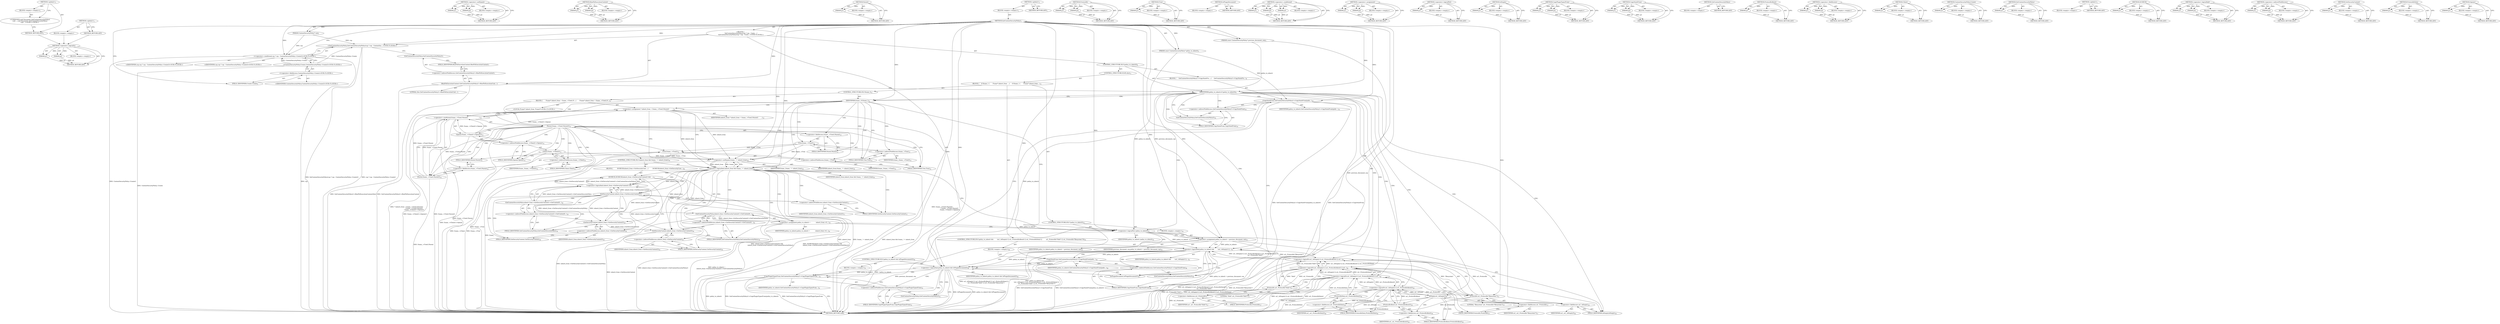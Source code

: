 digraph "&lt;global&gt;" {
vulnerable_250 [label=<(METHOD,&lt;operator&gt;.logicalOr)>];
vulnerable_251 [label=<(PARAM,p1)>];
vulnerable_252 [label=<(PARAM,p2)>];
vulnerable_253 [label=<(BLOCK,&lt;empty&gt;,&lt;empty&gt;)>];
vulnerable_254 [label=<(METHOD_RETURN,ANY)>];
vulnerable_233 [label=<(METHOD,&lt;operator&gt;.notEquals)>];
vulnerable_234 [label=<(PARAM,p1)>];
vulnerable_235 [label=<(PARAM,p2)>];
vulnerable_236 [label=<(BLOCK,&lt;empty&gt;,&lt;empty&gt;)>];
vulnerable_237 [label=<(METHOD_RETURN,ANY)>];
vulnerable_189 [label=<(METHOD,BindToExecutionContext)>];
vulnerable_190 [label=<(PARAM,p1)>];
vulnerable_191 [label=<(PARAM,p2)>];
vulnerable_192 [label=<(BLOCK,&lt;empty&gt;,&lt;empty&gt;)>];
vulnerable_193 [label=<(METHOD_RETURN,ANY)>];
vulnerable_212 [label=<(METHOD,Parent)>];
vulnerable_213 [label=<(PARAM,p1)>];
vulnerable_214 [label=<(BLOCK,&lt;empty&gt;,&lt;empty&gt;)>];
vulnerable_215 [label=<(METHOD_RETURN,ANY)>];
vulnerable_6 [label=<(METHOD,&lt;global&gt;)<SUB>1</SUB>>];
vulnerable_7 [label=<(BLOCK,&lt;empty&gt;,&lt;empty&gt;)<SUB>1</SUB>>];
vulnerable_8 [label=<(METHOD,InitContentSecurityPolicy)<SUB>1</SUB>>];
vulnerable_9 [label=<(PARAM,ContentSecurityPolicy* csp)<SUB>2</SUB>>];
vulnerable_10 [label=<(PARAM,const ContentSecurityPolicy* policy_to_inherit)<SUB>3</SUB>>];
vulnerable_11 [label=<(PARAM,const ContentSecurityPolicy* previous_document_csp)<SUB>4</SUB>>];
vulnerable_12 [label="<(BLOCK,{
   SetContentSecurityPolicy(csp ? csp : Conte...,{
   SetContentSecurityPolicy(csp ? csp : Conte...)<SUB>4</SUB>>"];
vulnerable_13 [label="<(SetContentSecurityPolicy,SetContentSecurityPolicy(csp ? csp : ContentSec...)<SUB>5</SUB>>"];
vulnerable_14 [label="<(&lt;operator&gt;.conditional,csp ? csp : ContentSecurityPolicy::Create())<SUB>5</SUB>>"];
vulnerable_15 [label="<(IDENTIFIER,csp,csp ? csp : ContentSecurityPolicy::Create())<SUB>5</SUB>>"];
vulnerable_16 [label="<(IDENTIFIER,csp,csp ? csp : ContentSecurityPolicy::Create())<SUB>5</SUB>>"];
vulnerable_17 [label="<(ContentSecurityPolicy.Create,ContentSecurityPolicy::Create())<SUB>5</SUB>>"];
vulnerable_18 [label="<(&lt;operator&gt;.fieldAccess,ContentSecurityPolicy::Create)<SUB>5</SUB>>"];
vulnerable_19 [label="<(IDENTIFIER,ContentSecurityPolicy,ContentSecurityPolicy::Create())<SUB>5</SUB>>"];
vulnerable_20 [label=<(FIELD_IDENTIFIER,Create,Create)<SUB>5</SUB>>];
vulnerable_21 [label=<(BindToExecutionContext,GetContentSecurityPolicy()-&gt;BindToExecutionCont...)<SUB>7</SUB>>];
vulnerable_22 [label=<(&lt;operator&gt;.indirectFieldAccess,GetContentSecurityPolicy()-&gt;BindToExecutionContext)<SUB>7</SUB>>];
vulnerable_23 [label=<(GetContentSecurityPolicy,GetContentSecurityPolicy())<SUB>7</SUB>>];
vulnerable_24 [label=<(FIELD_IDENTIFIER,BindToExecutionContext,BindToExecutionContext)<SUB>7</SUB>>];
vulnerable_25 [label=<(LITERAL,this,GetContentSecurityPolicy()-&gt;BindToExecutionCont...)<SUB>7</SUB>>];
vulnerable_26 [label=<(CONTROL_STRUCTURE,IF,if (policy_to_inherit))<SUB>9</SUB>>];
vulnerable_27 [label=<(IDENTIFIER,policy_to_inherit,if (policy_to_inherit))<SUB>9</SUB>>];
vulnerable_28 [label=<(BLOCK,{
     GetContentSecurityPolicy()-&gt;CopyStateFro...,{
     GetContentSecurityPolicy()-&gt;CopyStateFro...)<SUB>9</SUB>>];
vulnerable_29 [label=<(CopyStateFrom,GetContentSecurityPolicy()-&gt;CopyStateFrom(polic...)<SUB>10</SUB>>];
vulnerable_30 [label=<(&lt;operator&gt;.indirectFieldAccess,GetContentSecurityPolicy()-&gt;CopyStateFrom)<SUB>10</SUB>>];
vulnerable_31 [label=<(GetContentSecurityPolicy,GetContentSecurityPolicy())<SUB>10</SUB>>];
vulnerable_32 [label=<(FIELD_IDENTIFIER,CopyStateFrom,CopyStateFrom)<SUB>10</SUB>>];
vulnerable_33 [label=<(IDENTIFIER,policy_to_inherit,GetContentSecurityPolicy()-&gt;CopyStateFrom(polic...)<SUB>10</SUB>>];
vulnerable_34 [label=<(CONTROL_STRUCTURE,ELSE,else)<SUB>11</SUB>>];
vulnerable_35 [label=<(BLOCK,{
    if (frame_) {
       Frame* inherit_from ...,{
    if (frame_) {
       Frame* inherit_from ...)<SUB>11</SUB>>];
vulnerable_36 [label=<(CONTROL_STRUCTURE,IF,if (frame_))<SUB>12</SUB>>];
vulnerable_37 [label=<(IDENTIFIER,frame_,if (frame_))<SUB>12</SUB>>];
vulnerable_38 [label=<(BLOCK,{
       Frame* inherit_from = frame_-&gt;Tree().P...,{
       Frame* inherit_from = frame_-&gt;Tree().P...)<SUB>12</SUB>>];
vulnerable_39 [label="<(LOCAL,Frame* inherit_from: Frame*)<SUB>13</SUB>>"];
vulnerable_40 [label=<(&lt;operator&gt;.assignment,* inherit_from = frame_-&gt;Tree().Parent()
      ...)<SUB>13</SUB>>];
vulnerable_41 [label=<(IDENTIFIER,inherit_from,* inherit_from = frame_-&gt;Tree().Parent()
      ...)<SUB>13</SUB>>];
vulnerable_42 [label=<(&lt;operator&gt;.conditional,frame_-&gt;Tree().Parent()
                       ...)<SUB>13</SUB>>];
vulnerable_43 [label=<(Parent,frame_-&gt;Tree().Parent())<SUB>13</SUB>>];
vulnerable_44 [label=<(&lt;operator&gt;.fieldAccess,frame_-&gt;Tree().Parent)<SUB>13</SUB>>];
vulnerable_45 [label=<(Tree,frame_-&gt;Tree())<SUB>13</SUB>>];
vulnerable_46 [label=<(&lt;operator&gt;.indirectFieldAccess,frame_-&gt;Tree)<SUB>13</SUB>>];
vulnerable_47 [label=<(IDENTIFIER,frame_,frame_-&gt;Tree())<SUB>13</SUB>>];
vulnerable_48 [label=<(FIELD_IDENTIFIER,Tree,Tree)<SUB>13</SUB>>];
vulnerable_49 [label=<(FIELD_IDENTIFIER,Parent,Parent)<SUB>13</SUB>>];
vulnerable_50 [label=<(Parent,frame_-&gt;Tree().Parent())<SUB>14</SUB>>];
vulnerable_51 [label=<(&lt;operator&gt;.fieldAccess,frame_-&gt;Tree().Parent)<SUB>14</SUB>>];
vulnerable_52 [label=<(Tree,frame_-&gt;Tree())<SUB>14</SUB>>];
vulnerable_53 [label=<(&lt;operator&gt;.indirectFieldAccess,frame_-&gt;Tree)<SUB>14</SUB>>];
vulnerable_54 [label=<(IDENTIFIER,frame_,frame_-&gt;Tree())<SUB>14</SUB>>];
vulnerable_55 [label=<(FIELD_IDENTIFIER,Tree,Tree)<SUB>14</SUB>>];
vulnerable_56 [label=<(FIELD_IDENTIFIER,Parent,Parent)<SUB>14</SUB>>];
vulnerable_57 [label=<(Opener,frame_-&gt;Client()-&gt;Opener())<SUB>15</SUB>>];
vulnerable_58 [label=<(&lt;operator&gt;.indirectFieldAccess,frame_-&gt;Client()-&gt;Opener)<SUB>15</SUB>>];
vulnerable_59 [label=<(Client,frame_-&gt;Client())<SUB>15</SUB>>];
vulnerable_60 [label=<(&lt;operator&gt;.indirectFieldAccess,frame_-&gt;Client)<SUB>15</SUB>>];
vulnerable_61 [label=<(IDENTIFIER,frame_,frame_-&gt;Client())<SUB>15</SUB>>];
vulnerable_62 [label=<(FIELD_IDENTIFIER,Client,Client)<SUB>15</SUB>>];
vulnerable_63 [label=<(FIELD_IDENTIFIER,Opener,Opener)<SUB>15</SUB>>];
vulnerable_64 [label=<(CONTROL_STRUCTURE,IF,if (inherit_from &amp;&amp; frame_ != inherit_from))<SUB>16</SUB>>];
vulnerable_65 [label=<(&lt;operator&gt;.logicalAnd,inherit_from &amp;&amp; frame_ != inherit_from)<SUB>16</SUB>>];
vulnerable_66 [label=<(IDENTIFIER,inherit_from,inherit_from &amp;&amp; frame_ != inherit_from)<SUB>16</SUB>>];
vulnerable_67 [label=<(&lt;operator&gt;.notEquals,frame_ != inherit_from)<SUB>16</SUB>>];
vulnerable_68 [label=<(IDENTIFIER,frame_,frame_ != inherit_from)<SUB>16</SUB>>];
vulnerable_69 [label=<(IDENTIFIER,inherit_from,frame_ != inherit_from)<SUB>16</SUB>>];
vulnerable_70 [label=<(BLOCK,{
         DCHECK(inherit_from-&gt;GetSecurityCont...,{
         DCHECK(inherit_from-&gt;GetSecurityCont...)<SUB>16</SUB>>];
vulnerable_71 [label=<(DCHECK,DCHECK(inherit_from-&gt;GetSecurityContext() &amp;&amp;
  ...)<SUB>17</SUB>>];
vulnerable_72 [label=<(&lt;operator&gt;.logicalAnd,inherit_from-&gt;GetSecurityContext() &amp;&amp;
         ...)<SUB>17</SUB>>];
vulnerable_73 [label=<(GetSecurityContext,inherit_from-&gt;GetSecurityContext())<SUB>17</SUB>>];
vulnerable_74 [label=<(&lt;operator&gt;.indirectFieldAccess,inherit_from-&gt;GetSecurityContext)<SUB>17</SUB>>];
vulnerable_75 [label=<(IDENTIFIER,inherit_from,inherit_from-&gt;GetSecurityContext())<SUB>17</SUB>>];
vulnerable_76 [label=<(FIELD_IDENTIFIER,GetSecurityContext,GetSecurityContext)<SUB>17</SUB>>];
vulnerable_77 [label=<(GetContentSecurityPolicy,inherit_from-&gt;GetSecurityContext()-&gt;GetContentS...)<SUB>18</SUB>>];
vulnerable_78 [label=<(&lt;operator&gt;.indirectFieldAccess,inherit_from-&gt;GetSecurityContext()-&gt;GetContentS...)<SUB>18</SUB>>];
vulnerable_79 [label=<(GetSecurityContext,inherit_from-&gt;GetSecurityContext())<SUB>18</SUB>>];
vulnerable_80 [label=<(&lt;operator&gt;.indirectFieldAccess,inherit_from-&gt;GetSecurityContext)<SUB>18</SUB>>];
vulnerable_81 [label=<(IDENTIFIER,inherit_from,inherit_from-&gt;GetSecurityContext())<SUB>18</SUB>>];
vulnerable_82 [label=<(FIELD_IDENTIFIER,GetSecurityContext,GetSecurityContext)<SUB>18</SUB>>];
vulnerable_83 [label=<(FIELD_IDENTIFIER,GetContentSecurityPolicy,GetContentSecurityPolicy)<SUB>18</SUB>>];
vulnerable_84 [label=<(&lt;operator&gt;.assignment,policy_to_inherit =
            inherit_from-&gt;G...)<SUB>19</SUB>>];
vulnerable_85 [label=<(IDENTIFIER,policy_to_inherit,policy_to_inherit =
            inherit_from-&gt;G...)<SUB>19</SUB>>];
vulnerable_86 [label=<(GetContentSecurityPolicy,inherit_from-&gt;GetSecurityContext()-&gt;GetContentS...)<SUB>20</SUB>>];
vulnerable_87 [label=<(&lt;operator&gt;.indirectFieldAccess,inherit_from-&gt;GetSecurityContext()-&gt;GetContentS...)<SUB>20</SUB>>];
vulnerable_88 [label=<(GetSecurityContext,inherit_from-&gt;GetSecurityContext())<SUB>20</SUB>>];
vulnerable_89 [label=<(&lt;operator&gt;.indirectFieldAccess,inherit_from-&gt;GetSecurityContext)<SUB>20</SUB>>];
vulnerable_90 [label=<(IDENTIFIER,inherit_from,inherit_from-&gt;GetSecurityContext())<SUB>20</SUB>>];
vulnerable_91 [label=<(FIELD_IDENTIFIER,GetSecurityContext,GetSecurityContext)<SUB>20</SUB>>];
vulnerable_92 [label=<(FIELD_IDENTIFIER,GetContentSecurityPolicy,GetContentSecurityPolicy)<SUB>20</SUB>>];
vulnerable_93 [label=<(CONTROL_STRUCTURE,IF,if (!policy_to_inherit))<SUB>23</SUB>>];
vulnerable_94 [label=<(&lt;operator&gt;.logicalNot,!policy_to_inherit)<SUB>23</SUB>>];
vulnerable_95 [label=<(IDENTIFIER,policy_to_inherit,!policy_to_inherit)<SUB>23</SUB>>];
vulnerable_96 [label=<(BLOCK,&lt;empty&gt;,&lt;empty&gt;)<SUB>24</SUB>>];
vulnerable_97 [label=<(&lt;operator&gt;.assignment,policy_to_inherit = previous_document_csp)<SUB>24</SUB>>];
vulnerable_98 [label=<(IDENTIFIER,policy_to_inherit,policy_to_inherit = previous_document_csp)<SUB>24</SUB>>];
vulnerable_99 [label=<(IDENTIFIER,previous_document_csp,policy_to_inherit = previous_document_csp)<SUB>24</SUB>>];
vulnerable_100 [label=<(CONTROL_STRUCTURE,IF,if (policy_to_inherit &amp;&amp;
        (url_.IsEmpty() || url_.ProtocolIsAbout() || url_.ProtocolIsData() ||
         url_.ProtocolIs(&quot;blob&quot;) || url_.ProtocolIs(&quot;filesystem&quot;))))<SUB>25</SUB>>];
vulnerable_101 [label=<(&lt;operator&gt;.logicalAnd,policy_to_inherit &amp;&amp;
        (url_.IsEmpty() ||...)<SUB>25</SUB>>];
vulnerable_102 [label=<(IDENTIFIER,policy_to_inherit,policy_to_inherit &amp;&amp;
        (url_.IsEmpty() ||...)<SUB>25</SUB>>];
vulnerable_103 [label=<(&lt;operator&gt;.logicalOr,url_.IsEmpty() || url_.ProtocolIsAbout() || url...)<SUB>26</SUB>>];
vulnerable_104 [label=<(&lt;operator&gt;.logicalOr,url_.IsEmpty() || url_.ProtocolIsAbout() || url...)<SUB>26</SUB>>];
vulnerable_105 [label=<(&lt;operator&gt;.logicalOr,url_.IsEmpty() || url_.ProtocolIsAbout() || url...)<SUB>26</SUB>>];
vulnerable_106 [label=<(&lt;operator&gt;.logicalOr,url_.IsEmpty() || url_.ProtocolIsAbout())<SUB>26</SUB>>];
vulnerable_107 [label=<(IsEmpty,url_.IsEmpty())<SUB>26</SUB>>];
vulnerable_108 [label=<(&lt;operator&gt;.fieldAccess,url_.IsEmpty)<SUB>26</SUB>>];
vulnerable_109 [label=<(IDENTIFIER,url_,url_.IsEmpty())<SUB>26</SUB>>];
vulnerable_110 [label=<(FIELD_IDENTIFIER,IsEmpty,IsEmpty)<SUB>26</SUB>>];
vulnerable_111 [label=<(ProtocolIsAbout,url_.ProtocolIsAbout())<SUB>26</SUB>>];
vulnerable_112 [label=<(&lt;operator&gt;.fieldAccess,url_.ProtocolIsAbout)<SUB>26</SUB>>];
vulnerable_113 [label=<(IDENTIFIER,url_,url_.ProtocolIsAbout())<SUB>26</SUB>>];
vulnerable_114 [label=<(FIELD_IDENTIFIER,ProtocolIsAbout,ProtocolIsAbout)<SUB>26</SUB>>];
vulnerable_115 [label=<(ProtocolIsData,url_.ProtocolIsData())<SUB>26</SUB>>];
vulnerable_116 [label=<(&lt;operator&gt;.fieldAccess,url_.ProtocolIsData)<SUB>26</SUB>>];
vulnerable_117 [label=<(IDENTIFIER,url_,url_.ProtocolIsData())<SUB>26</SUB>>];
vulnerable_118 [label=<(FIELD_IDENTIFIER,ProtocolIsData,ProtocolIsData)<SUB>26</SUB>>];
vulnerable_119 [label=<(ProtocolIs,url_.ProtocolIs(&quot;blob&quot;))<SUB>27</SUB>>];
vulnerable_120 [label=<(&lt;operator&gt;.fieldAccess,url_.ProtocolIs)<SUB>27</SUB>>];
vulnerable_121 [label=<(IDENTIFIER,url_,url_.ProtocolIs(&quot;blob&quot;))<SUB>27</SUB>>];
vulnerable_122 [label=<(FIELD_IDENTIFIER,ProtocolIs,ProtocolIs)<SUB>27</SUB>>];
vulnerable_123 [label=<(LITERAL,&quot;blob&quot;,url_.ProtocolIs(&quot;blob&quot;))<SUB>27</SUB>>];
vulnerable_124 [label=<(ProtocolIs,url_.ProtocolIs(&quot;filesystem&quot;))<SUB>27</SUB>>];
vulnerable_125 [label=<(&lt;operator&gt;.fieldAccess,url_.ProtocolIs)<SUB>27</SUB>>];
vulnerable_126 [label=<(IDENTIFIER,url_,url_.ProtocolIs(&quot;filesystem&quot;))<SUB>27</SUB>>];
vulnerable_127 [label=<(FIELD_IDENTIFIER,ProtocolIs,ProtocolIs)<SUB>27</SUB>>];
vulnerable_128 [label=<(LITERAL,&quot;filesystem&quot;,url_.ProtocolIs(&quot;filesystem&quot;))<SUB>27</SUB>>];
vulnerable_129 [label=<(BLOCK,&lt;empty&gt;,&lt;empty&gt;)<SUB>28</SUB>>];
vulnerable_130 [label=<(CopyStateFrom,GetContentSecurityPolicy()-&gt;CopyStateFrom(polic...)<SUB>28</SUB>>];
vulnerable_131 [label=<(&lt;operator&gt;.indirectFieldAccess,GetContentSecurityPolicy()-&gt;CopyStateFrom)<SUB>28</SUB>>];
vulnerable_132 [label=<(GetContentSecurityPolicy,GetContentSecurityPolicy())<SUB>28</SUB>>];
vulnerable_133 [label=<(FIELD_IDENTIFIER,CopyStateFrom,CopyStateFrom)<SUB>28</SUB>>];
vulnerable_134 [label=<(IDENTIFIER,policy_to_inherit,GetContentSecurityPolicy()-&gt;CopyStateFrom(polic...)<SUB>28</SUB>>];
vulnerable_135 [label=<(CONTROL_STRUCTURE,IF,if (policy_to_inherit &amp;&amp; IsPluginDocument()))<SUB>30</SUB>>];
vulnerable_136 [label=<(&lt;operator&gt;.logicalAnd,policy_to_inherit &amp;&amp; IsPluginDocument())<SUB>30</SUB>>];
vulnerable_137 [label=<(IDENTIFIER,policy_to_inherit,policy_to_inherit &amp;&amp; IsPluginDocument())<SUB>30</SUB>>];
vulnerable_138 [label=<(IsPluginDocument,IsPluginDocument())<SUB>30</SUB>>];
vulnerable_139 [label=<(BLOCK,&lt;empty&gt;,&lt;empty&gt;)<SUB>31</SUB>>];
vulnerable_140 [label=<(CopyPluginTypesFrom,GetContentSecurityPolicy()-&gt;CopyPluginTypesFrom...)<SUB>31</SUB>>];
vulnerable_141 [label=<(&lt;operator&gt;.indirectFieldAccess,GetContentSecurityPolicy()-&gt;CopyPluginTypesFrom)<SUB>31</SUB>>];
vulnerable_142 [label=<(GetContentSecurityPolicy,GetContentSecurityPolicy())<SUB>31</SUB>>];
vulnerable_143 [label=<(FIELD_IDENTIFIER,CopyPluginTypesFrom,CopyPluginTypesFrom)<SUB>31</SUB>>];
vulnerable_144 [label=<(IDENTIFIER,policy_to_inherit,GetContentSecurityPolicy()-&gt;CopyPluginTypesFrom...)<SUB>31</SUB>>];
vulnerable_145 [label=<(METHOD_RETURN,void)<SUB>1</SUB>>];
vulnerable_147 [label=<(METHOD_RETURN,ANY)<SUB>1</SUB>>];
vulnerable_267 [label=<(METHOD,ProtocolIs)>];
vulnerable_268 [label=<(PARAM,p1)>];
vulnerable_269 [label=<(PARAM,p2)>];
vulnerable_270 [label=<(BLOCK,&lt;empty&gt;,&lt;empty&gt;)>];
vulnerable_271 [label=<(METHOD_RETURN,ANY)>];
vulnerable_216 [label=<(METHOD,Tree)>];
vulnerable_217 [label=<(PARAM,p1)>];
vulnerable_218 [label=<(BLOCK,&lt;empty&gt;,&lt;empty&gt;)>];
vulnerable_219 [label=<(METHOD_RETURN,ANY)>];
vulnerable_272 [label=<(METHOD,IsPluginDocument)>];
vulnerable_273 [label=<(BLOCK,&lt;empty&gt;,&lt;empty&gt;)>];
vulnerable_274 [label=<(METHOD_RETURN,ANY)>];
vulnerable_174 [label=<(METHOD,&lt;operator&gt;.conditional)>];
vulnerable_175 [label=<(PARAM,p1)>];
vulnerable_176 [label=<(PARAM,p2)>];
vulnerable_177 [label=<(PARAM,p3)>];
vulnerable_178 [label=<(BLOCK,&lt;empty&gt;,&lt;empty&gt;)>];
vulnerable_179 [label=<(METHOD_RETURN,ANY)>];
vulnerable_207 [label=<(METHOD,&lt;operator&gt;.assignment)>];
vulnerable_208 [label=<(PARAM,p1)>];
vulnerable_209 [label=<(PARAM,p2)>];
vulnerable_210 [label=<(BLOCK,&lt;empty&gt;,&lt;empty&gt;)>];
vulnerable_211 [label=<(METHOD_RETURN,ANY)>];
vulnerable_246 [label=<(METHOD,&lt;operator&gt;.logicalNot)>];
vulnerable_247 [label=<(PARAM,p1)>];
vulnerable_248 [label=<(BLOCK,&lt;empty&gt;,&lt;empty&gt;)>];
vulnerable_249 [label=<(METHOD_RETURN,ANY)>];
vulnerable_255 [label=<(METHOD,IsEmpty)>];
vulnerable_256 [label=<(PARAM,p1)>];
vulnerable_257 [label=<(BLOCK,&lt;empty&gt;,&lt;empty&gt;)>];
vulnerable_258 [label=<(METHOD_RETURN,ANY)>];
vulnerable_275 [label=<(METHOD,CopyPluginTypesFrom)>];
vulnerable_276 [label=<(PARAM,p1)>];
vulnerable_277 [label=<(PARAM,p2)>];
vulnerable_278 [label=<(BLOCK,&lt;empty&gt;,&lt;empty&gt;)>];
vulnerable_279 [label=<(METHOD_RETURN,ANY)>];
vulnerable_202 [label=<(METHOD,CopyStateFrom)>];
vulnerable_203 [label=<(PARAM,p1)>];
vulnerable_204 [label=<(PARAM,p2)>];
vulnerable_205 [label=<(BLOCK,&lt;empty&gt;,&lt;empty&gt;)>];
vulnerable_206 [label=<(METHOD_RETURN,ANY)>];
vulnerable_199 [label=<(METHOD,GetContentSecurityPolicy)>];
vulnerable_200 [label=<(BLOCK,&lt;empty&gt;,&lt;empty&gt;)>];
vulnerable_201 [label=<(METHOD_RETURN,ANY)>];
vulnerable_259 [label=<(METHOD,ProtocolIsAbout)>];
vulnerable_260 [label=<(PARAM,p1)>];
vulnerable_261 [label=<(BLOCK,&lt;empty&gt;,&lt;empty&gt;)>];
vulnerable_262 [label=<(METHOD_RETURN,ANY)>];
vulnerable_184 [label=<(METHOD,&lt;operator&gt;.fieldAccess)>];
vulnerable_185 [label=<(PARAM,p1)>];
vulnerable_186 [label=<(PARAM,p2)>];
vulnerable_187 [label=<(BLOCK,&lt;empty&gt;,&lt;empty&gt;)>];
vulnerable_188 [label=<(METHOD_RETURN,ANY)>];
vulnerable_224 [label=<(METHOD,Client)>];
vulnerable_225 [label=<(PARAM,p1)>];
vulnerable_226 [label=<(BLOCK,&lt;empty&gt;,&lt;empty&gt;)>];
vulnerable_227 [label=<(METHOD_RETURN,ANY)>];
vulnerable_180 [label=<(METHOD,ContentSecurityPolicy.Create)>];
vulnerable_181 [label=<(PARAM,p1)>];
vulnerable_182 [label=<(BLOCK,&lt;empty&gt;,&lt;empty&gt;)>];
vulnerable_183 [label=<(METHOD_RETURN,ANY)>];
vulnerable_170 [label=<(METHOD,SetContentSecurityPolicy)>];
vulnerable_171 [label=<(PARAM,p1)>];
vulnerable_172 [label=<(BLOCK,&lt;empty&gt;,&lt;empty&gt;)>];
vulnerable_173 [label=<(METHOD_RETURN,ANY)>];
vulnerable_164 [label=<(METHOD,&lt;global&gt;)<SUB>1</SUB>>];
vulnerable_165 [label=<(BLOCK,&lt;empty&gt;,&lt;empty&gt;)>];
vulnerable_166 [label=<(METHOD_RETURN,ANY)>];
vulnerable_238 [label=<(METHOD,DCHECK)>];
vulnerable_239 [label=<(PARAM,p1)>];
vulnerable_240 [label=<(BLOCK,&lt;empty&gt;,&lt;empty&gt;)>];
vulnerable_241 [label=<(METHOD_RETURN,ANY)>];
vulnerable_228 [label=<(METHOD,&lt;operator&gt;.logicalAnd)>];
vulnerable_229 [label=<(PARAM,p1)>];
vulnerable_230 [label=<(PARAM,p2)>];
vulnerable_231 [label=<(BLOCK,&lt;empty&gt;,&lt;empty&gt;)>];
vulnerable_232 [label=<(METHOD_RETURN,ANY)>];
vulnerable_194 [label=<(METHOD,&lt;operator&gt;.indirectFieldAccess)>];
vulnerable_195 [label=<(PARAM,p1)>];
vulnerable_196 [label=<(PARAM,p2)>];
vulnerable_197 [label=<(BLOCK,&lt;empty&gt;,&lt;empty&gt;)>];
vulnerable_198 [label=<(METHOD_RETURN,ANY)>];
vulnerable_242 [label=<(METHOD,GetSecurityContext)>];
vulnerable_243 [label=<(PARAM,p1)>];
vulnerable_244 [label=<(BLOCK,&lt;empty&gt;,&lt;empty&gt;)>];
vulnerable_245 [label=<(METHOD_RETURN,ANY)>];
vulnerable_263 [label=<(METHOD,ProtocolIsData)>];
vulnerable_264 [label=<(PARAM,p1)>];
vulnerable_265 [label=<(BLOCK,&lt;empty&gt;,&lt;empty&gt;)>];
vulnerable_266 [label=<(METHOD_RETURN,ANY)>];
vulnerable_220 [label=<(METHOD,Opener)>];
vulnerable_221 [label=<(PARAM,p1)>];
vulnerable_222 [label=<(BLOCK,&lt;empty&gt;,&lt;empty&gt;)>];
vulnerable_223 [label=<(METHOD_RETURN,ANY)>];
fixed_6 [label=<(METHOD,&lt;global&gt;)<SUB>1</SUB>>];
fixed_7 [label=<(BLOCK,&lt;empty&gt;,&lt;empty&gt;)<SUB>1</SUB>>];
fixed_8 [label="<(UNKNOWN,void Document::InitContentSecurityPolicy(
void ...,void Document::InitContentSecurityPolicy(
void ...)<SUB>1</SUB>>"];
fixed_9 [label=<(METHOD_RETURN,ANY)<SUB>1</SUB>>];
fixed_14 [label=<(METHOD,&lt;global&gt;)<SUB>1</SUB>>];
fixed_15 [label=<(BLOCK,&lt;empty&gt;,&lt;empty&gt;)>];
fixed_16 [label=<(METHOD_RETURN,ANY)>];
vulnerable_250 -> vulnerable_251  [key=0, label="AST: "];
vulnerable_250 -> vulnerable_251  [key=1, label="DDG: "];
vulnerable_250 -> vulnerable_253  [key=0, label="AST: "];
vulnerable_250 -> vulnerable_252  [key=0, label="AST: "];
vulnerable_250 -> vulnerable_252  [key=1, label="DDG: "];
vulnerable_250 -> vulnerable_254  [key=0, label="AST: "];
vulnerable_250 -> vulnerable_254  [key=1, label="CFG: "];
vulnerable_251 -> vulnerable_254  [key=0, label="DDG: p1"];
vulnerable_252 -> vulnerable_254  [key=0, label="DDG: p2"];
vulnerable_233 -> vulnerable_234  [key=0, label="AST: "];
vulnerable_233 -> vulnerable_234  [key=1, label="DDG: "];
vulnerable_233 -> vulnerable_236  [key=0, label="AST: "];
vulnerable_233 -> vulnerable_235  [key=0, label="AST: "];
vulnerable_233 -> vulnerable_235  [key=1, label="DDG: "];
vulnerable_233 -> vulnerable_237  [key=0, label="AST: "];
vulnerable_233 -> vulnerable_237  [key=1, label="CFG: "];
vulnerable_234 -> vulnerable_237  [key=0, label="DDG: p1"];
vulnerable_235 -> vulnerable_237  [key=0, label="DDG: p2"];
vulnerable_189 -> vulnerable_190  [key=0, label="AST: "];
vulnerable_189 -> vulnerable_190  [key=1, label="DDG: "];
vulnerable_189 -> vulnerable_192  [key=0, label="AST: "];
vulnerable_189 -> vulnerable_191  [key=0, label="AST: "];
vulnerable_189 -> vulnerable_191  [key=1, label="DDG: "];
vulnerable_189 -> vulnerable_193  [key=0, label="AST: "];
vulnerable_189 -> vulnerable_193  [key=1, label="CFG: "];
vulnerable_190 -> vulnerable_193  [key=0, label="DDG: p1"];
vulnerable_191 -> vulnerable_193  [key=0, label="DDG: p2"];
vulnerable_212 -> vulnerable_213  [key=0, label="AST: "];
vulnerable_212 -> vulnerable_213  [key=1, label="DDG: "];
vulnerable_212 -> vulnerable_214  [key=0, label="AST: "];
vulnerable_212 -> vulnerable_215  [key=0, label="AST: "];
vulnerable_212 -> vulnerable_215  [key=1, label="CFG: "];
vulnerable_213 -> vulnerable_215  [key=0, label="DDG: p1"];
vulnerable_6 -> vulnerable_7  [key=0, label="AST: "];
vulnerable_6 -> vulnerable_147  [key=0, label="AST: "];
vulnerable_6 -> vulnerable_147  [key=1, label="CFG: "];
vulnerable_7 -> vulnerable_8  [key=0, label="AST: "];
vulnerable_8 -> vulnerable_9  [key=0, label="AST: "];
vulnerable_8 -> vulnerable_9  [key=1, label="DDG: "];
vulnerable_8 -> vulnerable_10  [key=0, label="AST: "];
vulnerable_8 -> vulnerable_10  [key=1, label="DDG: "];
vulnerable_8 -> vulnerable_11  [key=0, label="AST: "];
vulnerable_8 -> vulnerable_11  [key=1, label="DDG: "];
vulnerable_8 -> vulnerable_12  [key=0, label="AST: "];
vulnerable_8 -> vulnerable_145  [key=0, label="AST: "];
vulnerable_8 -> vulnerable_14  [key=0, label="CFG: "];
vulnerable_8 -> vulnerable_14  [key=1, label="DDG: "];
vulnerable_8 -> vulnerable_20  [key=0, label="CFG: "];
vulnerable_8 -> vulnerable_13  [key=0, label="DDG: "];
vulnerable_8 -> vulnerable_21  [key=0, label="DDG: "];
vulnerable_8 -> vulnerable_27  [key=0, label="DDG: "];
vulnerable_8 -> vulnerable_136  [key=0, label="DDG: "];
vulnerable_8 -> vulnerable_29  [key=0, label="DDG: "];
vulnerable_8 -> vulnerable_140  [key=0, label="DDG: "];
vulnerable_8 -> vulnerable_37  [key=0, label="DDG: "];
vulnerable_8 -> vulnerable_94  [key=0, label="DDG: "];
vulnerable_8 -> vulnerable_97  [key=0, label="DDG: "];
vulnerable_8 -> vulnerable_101  [key=0, label="DDG: "];
vulnerable_8 -> vulnerable_130  [key=0, label="DDG: "];
vulnerable_8 -> vulnerable_65  [key=0, label="DDG: "];
vulnerable_8 -> vulnerable_124  [key=0, label="DDG: "];
vulnerable_8 -> vulnerable_67  [key=0, label="DDG: "];
vulnerable_8 -> vulnerable_119  [key=0, label="DDG: "];
vulnerable_9 -> vulnerable_13  [key=0, label="DDG: csp"];
vulnerable_9 -> vulnerable_14  [key=0, label="DDG: csp"];
vulnerable_10 -> vulnerable_29  [key=0, label="DDG: policy_to_inherit"];
vulnerable_10 -> vulnerable_94  [key=0, label="DDG: policy_to_inherit"];
vulnerable_11 -> vulnerable_145  [key=0, label="DDG: previous_document_csp"];
vulnerable_11 -> vulnerable_97  [key=0, label="DDG: previous_document_csp"];
vulnerable_12 -> vulnerable_13  [key=0, label="AST: "];
vulnerable_12 -> vulnerable_21  [key=0, label="AST: "];
vulnerable_12 -> vulnerable_26  [key=0, label="AST: "];
vulnerable_12 -> vulnerable_135  [key=0, label="AST: "];
vulnerable_13 -> vulnerable_14  [key=0, label="AST: "];
vulnerable_13 -> vulnerable_23  [key=0, label="CFG: "];
vulnerable_13 -> vulnerable_145  [key=0, label="DDG: csp ? csp : ContentSecurityPolicy::Create()"];
vulnerable_13 -> vulnerable_145  [key=1, label="DDG: SetContentSecurityPolicy(csp ? csp : ContentSecurityPolicy::Create())"];
vulnerable_14 -> vulnerable_15  [key=0, label="AST: "];
vulnerable_14 -> vulnerable_16  [key=0, label="AST: "];
vulnerable_14 -> vulnerable_17  [key=0, label="AST: "];
vulnerable_14 -> vulnerable_13  [key=0, label="CFG: "];
vulnerable_14 -> vulnerable_145  [key=0, label="DDG: csp"];
vulnerable_14 -> vulnerable_145  [key=1, label="DDG: ContentSecurityPolicy::Create()"];
vulnerable_17 -> vulnerable_18  [key=0, label="AST: "];
vulnerable_17 -> vulnerable_14  [key=0, label="CFG: "];
vulnerable_17 -> vulnerable_14  [key=1, label="DDG: ContentSecurityPolicy::Create"];
vulnerable_17 -> vulnerable_145  [key=0, label="DDG: ContentSecurityPolicy::Create"];
vulnerable_17 -> vulnerable_13  [key=0, label="DDG: ContentSecurityPolicy::Create"];
vulnerable_18 -> vulnerable_19  [key=0, label="AST: "];
vulnerable_18 -> vulnerable_20  [key=0, label="AST: "];
vulnerable_18 -> vulnerable_17  [key=0, label="CFG: "];
vulnerable_20 -> vulnerable_18  [key=0, label="CFG: "];
vulnerable_21 -> vulnerable_22  [key=0, label="AST: "];
vulnerable_21 -> vulnerable_25  [key=0, label="AST: "];
vulnerable_21 -> vulnerable_27  [key=0, label="CFG: "];
vulnerable_21 -> vulnerable_145  [key=0, label="DDG: GetContentSecurityPolicy()-&gt;BindToExecutionContext"];
vulnerable_21 -> vulnerable_145  [key=1, label="DDG: GetContentSecurityPolicy()-&gt;BindToExecutionContext(this)"];
vulnerable_22 -> vulnerable_23  [key=0, label="AST: "];
vulnerable_22 -> vulnerable_24  [key=0, label="AST: "];
vulnerable_22 -> vulnerable_21  [key=0, label="CFG: "];
vulnerable_23 -> vulnerable_24  [key=0, label="CFG: "];
vulnerable_24 -> vulnerable_22  [key=0, label="CFG: "];
vulnerable_26 -> vulnerable_27  [key=0, label="AST: "];
vulnerable_26 -> vulnerable_28  [key=0, label="AST: "];
vulnerable_26 -> vulnerable_34  [key=0, label="AST: "];
vulnerable_27 -> vulnerable_31  [key=0, label="CFG: "];
vulnerable_27 -> vulnerable_31  [key=1, label="CDG: "];
vulnerable_27 -> vulnerable_37  [key=0, label="CFG: "];
vulnerable_27 -> vulnerable_37  [key=1, label="CDG: "];
vulnerable_27 -> vulnerable_30  [key=0, label="CDG: "];
vulnerable_27 -> vulnerable_94  [key=0, label="CDG: "];
vulnerable_27 -> vulnerable_101  [key=0, label="CDG: "];
vulnerable_27 -> vulnerable_32  [key=0, label="CDG: "];
vulnerable_27 -> vulnerable_29  [key=0, label="CDG: "];
vulnerable_27 -> vulnerable_107  [key=0, label="CDG: "];
vulnerable_27 -> vulnerable_103  [key=0, label="CDG: "];
vulnerable_27 -> vulnerable_104  [key=0, label="CDG: "];
vulnerable_27 -> vulnerable_108  [key=0, label="CDG: "];
vulnerable_27 -> vulnerable_106  [key=0, label="CDG: "];
vulnerable_27 -> vulnerable_105  [key=0, label="CDG: "];
vulnerable_27 -> vulnerable_110  [key=0, label="CDG: "];
vulnerable_28 -> vulnerable_29  [key=0, label="AST: "];
vulnerable_29 -> vulnerable_30  [key=0, label="AST: "];
vulnerable_29 -> vulnerable_33  [key=0, label="AST: "];
vulnerable_29 -> vulnerable_138  [key=0, label="CFG: "];
vulnerable_29 -> vulnerable_136  [key=0, label="CFG: "];
vulnerable_29 -> vulnerable_136  [key=1, label="DDG: policy_to_inherit"];
vulnerable_29 -> vulnerable_145  [key=0, label="DDG: GetContentSecurityPolicy()-&gt;CopyStateFrom"];
vulnerable_29 -> vulnerable_145  [key=1, label="DDG: GetContentSecurityPolicy()-&gt;CopyStateFrom(policy_to_inherit)"];
vulnerable_30 -> vulnerable_31  [key=0, label="AST: "];
vulnerable_30 -> vulnerable_32  [key=0, label="AST: "];
vulnerable_30 -> vulnerable_29  [key=0, label="CFG: "];
vulnerable_31 -> vulnerable_32  [key=0, label="CFG: "];
vulnerable_32 -> vulnerable_30  [key=0, label="CFG: "];
vulnerable_34 -> vulnerable_35  [key=0, label="AST: "];
vulnerable_35 -> vulnerable_36  [key=0, label="AST: "];
vulnerable_35 -> vulnerable_93  [key=0, label="AST: "];
vulnerable_35 -> vulnerable_100  [key=0, label="AST: "];
vulnerable_36 -> vulnerable_37  [key=0, label="AST: "];
vulnerable_36 -> vulnerable_38  [key=0, label="AST: "];
vulnerable_37 -> vulnerable_48  [key=0, label="CFG: "];
vulnerable_37 -> vulnerable_48  [key=1, label="CDG: "];
vulnerable_37 -> vulnerable_94  [key=0, label="CFG: "];
vulnerable_37 -> vulnerable_42  [key=0, label="CDG: "];
vulnerable_37 -> vulnerable_40  [key=0, label="CDG: "];
vulnerable_37 -> vulnerable_44  [key=0, label="CDG: "];
vulnerable_37 -> vulnerable_43  [key=0, label="CDG: "];
vulnerable_37 -> vulnerable_49  [key=0, label="CDG: "];
vulnerable_37 -> vulnerable_46  [key=0, label="CDG: "];
vulnerable_37 -> vulnerable_45  [key=0, label="CDG: "];
vulnerable_37 -> vulnerable_65  [key=0, label="CDG: "];
vulnerable_37 -> vulnerable_67  [key=0, label="CDG: "];
vulnerable_38 -> vulnerable_39  [key=0, label="AST: "];
vulnerable_38 -> vulnerable_40  [key=0, label="AST: "];
vulnerable_38 -> vulnerable_64  [key=0, label="AST: "];
vulnerable_40 -> vulnerable_41  [key=0, label="AST: "];
vulnerable_40 -> vulnerable_42  [key=0, label="AST: "];
vulnerable_40 -> vulnerable_65  [key=0, label="CFG: "];
vulnerable_40 -> vulnerable_65  [key=1, label="DDG: inherit_from"];
vulnerable_40 -> vulnerable_67  [key=0, label="CFG: "];
vulnerable_40 -> vulnerable_67  [key=1, label="DDG: inherit_from"];
vulnerable_40 -> vulnerable_145  [key=0, label="DDG: frame_-&gt;Tree().Parent()
                                 ? frame_-&gt;Tree().Parent()
                                 : frame_-&gt;Client()-&gt;Opener()"];
vulnerable_40 -> vulnerable_145  [key=1, label="DDG: * inherit_from = frame_-&gt;Tree().Parent()
                                 ? frame_-&gt;Tree().Parent()
                                 : frame_-&gt;Client()-&gt;Opener()"];
vulnerable_42 -> vulnerable_43  [key=0, label="AST: "];
vulnerable_42 -> vulnerable_50  [key=0, label="AST: "];
vulnerable_42 -> vulnerable_57  [key=0, label="AST: "];
vulnerable_42 -> vulnerable_40  [key=0, label="CFG: "];
vulnerable_42 -> vulnerable_145  [key=0, label="DDG: frame_-&gt;Tree().Parent()"];
vulnerable_42 -> vulnerable_145  [key=1, label="DDG: frame_-&gt;Client()-&gt;Opener()"];
vulnerable_43 -> vulnerable_44  [key=0, label="AST: "];
vulnerable_43 -> vulnerable_55  [key=0, label="CFG: "];
vulnerable_43 -> vulnerable_55  [key=1, label="CDG: "];
vulnerable_43 -> vulnerable_62  [key=0, label="CFG: "];
vulnerable_43 -> vulnerable_62  [key=1, label="CDG: "];
vulnerable_43 -> vulnerable_145  [key=0, label="DDG: frame_-&gt;Tree().Parent"];
vulnerable_43 -> vulnerable_50  [key=0, label="DDG: frame_-&gt;Tree().Parent"];
vulnerable_43 -> vulnerable_50  [key=1, label="CDG: "];
vulnerable_43 -> vulnerable_60  [key=0, label="CDG: "];
vulnerable_43 -> vulnerable_51  [key=0, label="CDG: "];
vulnerable_43 -> vulnerable_57  [key=0, label="CDG: "];
vulnerable_43 -> vulnerable_52  [key=0, label="CDG: "];
vulnerable_43 -> vulnerable_56  [key=0, label="CDG: "];
vulnerable_43 -> vulnerable_59  [key=0, label="CDG: "];
vulnerable_43 -> vulnerable_58  [key=0, label="CDG: "];
vulnerable_43 -> vulnerable_53  [key=0, label="CDG: "];
vulnerable_43 -> vulnerable_63  [key=0, label="CDG: "];
vulnerable_44 -> vulnerable_45  [key=0, label="AST: "];
vulnerable_44 -> vulnerable_49  [key=0, label="AST: "];
vulnerable_44 -> vulnerable_43  [key=0, label="CFG: "];
vulnerable_45 -> vulnerable_46  [key=0, label="AST: "];
vulnerable_45 -> vulnerable_49  [key=0, label="CFG: "];
vulnerable_45 -> vulnerable_145  [key=0, label="DDG: frame_-&gt;Tree"];
vulnerable_45 -> vulnerable_67  [key=0, label="DDG: frame_-&gt;Tree"];
vulnerable_45 -> vulnerable_52  [key=0, label="DDG: frame_-&gt;Tree"];
vulnerable_46 -> vulnerable_47  [key=0, label="AST: "];
vulnerable_46 -> vulnerable_48  [key=0, label="AST: "];
vulnerable_46 -> vulnerable_45  [key=0, label="CFG: "];
vulnerable_48 -> vulnerable_46  [key=0, label="CFG: "];
vulnerable_49 -> vulnerable_44  [key=0, label="CFG: "];
vulnerable_50 -> vulnerable_51  [key=0, label="AST: "];
vulnerable_50 -> vulnerable_42  [key=0, label="CFG: "];
vulnerable_50 -> vulnerable_42  [key=1, label="DDG: frame_-&gt;Tree().Parent"];
vulnerable_50 -> vulnerable_145  [key=0, label="DDG: frame_-&gt;Tree().Parent"];
vulnerable_50 -> vulnerable_40  [key=0, label="DDG: frame_-&gt;Tree().Parent"];
vulnerable_51 -> vulnerable_52  [key=0, label="AST: "];
vulnerable_51 -> vulnerable_56  [key=0, label="AST: "];
vulnerable_51 -> vulnerable_50  [key=0, label="CFG: "];
vulnerable_52 -> vulnerable_53  [key=0, label="AST: "];
vulnerable_52 -> vulnerable_56  [key=0, label="CFG: "];
vulnerable_52 -> vulnerable_145  [key=0, label="DDG: frame_-&gt;Tree"];
vulnerable_52 -> vulnerable_67  [key=0, label="DDG: frame_-&gt;Tree"];
vulnerable_53 -> vulnerable_54  [key=0, label="AST: "];
vulnerable_53 -> vulnerable_55  [key=0, label="AST: "];
vulnerable_53 -> vulnerable_52  [key=0, label="CFG: "];
vulnerable_55 -> vulnerable_53  [key=0, label="CFG: "];
vulnerable_56 -> vulnerable_51  [key=0, label="CFG: "];
vulnerable_57 -> vulnerable_58  [key=0, label="AST: "];
vulnerable_57 -> vulnerable_42  [key=0, label="CFG: "];
vulnerable_57 -> vulnerable_42  [key=1, label="DDG: frame_-&gt;Client()-&gt;Opener"];
vulnerable_57 -> vulnerable_145  [key=0, label="DDG: frame_-&gt;Client()-&gt;Opener"];
vulnerable_57 -> vulnerable_40  [key=0, label="DDG: frame_-&gt;Client()-&gt;Opener"];
vulnerable_58 -> vulnerable_59  [key=0, label="AST: "];
vulnerable_58 -> vulnerable_63  [key=0, label="AST: "];
vulnerable_58 -> vulnerable_57  [key=0, label="CFG: "];
vulnerable_59 -> vulnerable_60  [key=0, label="AST: "];
vulnerable_59 -> vulnerable_63  [key=0, label="CFG: "];
vulnerable_59 -> vulnerable_145  [key=0, label="DDG: frame_-&gt;Client"];
vulnerable_59 -> vulnerable_67  [key=0, label="DDG: frame_-&gt;Client"];
vulnerable_60 -> vulnerable_61  [key=0, label="AST: "];
vulnerable_60 -> vulnerable_62  [key=0, label="AST: "];
vulnerable_60 -> vulnerable_59  [key=0, label="CFG: "];
vulnerable_62 -> vulnerable_60  [key=0, label="CFG: "];
vulnerable_63 -> vulnerable_58  [key=0, label="CFG: "];
vulnerable_64 -> vulnerable_65  [key=0, label="AST: "];
vulnerable_64 -> vulnerable_70  [key=0, label="AST: "];
vulnerable_65 -> vulnerable_66  [key=0, label="AST: "];
vulnerable_65 -> vulnerable_67  [key=0, label="AST: "];
vulnerable_65 -> vulnerable_76  [key=0, label="CFG: "];
vulnerable_65 -> vulnerable_76  [key=1, label="CDG: "];
vulnerable_65 -> vulnerable_94  [key=0, label="CFG: "];
vulnerable_65 -> vulnerable_145  [key=0, label="DDG: inherit_from"];
vulnerable_65 -> vulnerable_145  [key=1, label="DDG: frame_ != inherit_from"];
vulnerable_65 -> vulnerable_145  [key=2, label="DDG: inherit_from &amp;&amp; frame_ != inherit_from"];
vulnerable_65 -> vulnerable_73  [key=0, label="DDG: inherit_from"];
vulnerable_65 -> vulnerable_73  [key=1, label="CDG: "];
vulnerable_65 -> vulnerable_88  [key=0, label="DDG: inherit_from"];
vulnerable_65 -> vulnerable_88  [key=1, label="CDG: "];
vulnerable_65 -> vulnerable_79  [key=0, label="DDG: inherit_from"];
vulnerable_65 -> vulnerable_84  [key=0, label="CDG: "];
vulnerable_65 -> vulnerable_74  [key=0, label="CDG: "];
vulnerable_65 -> vulnerable_92  [key=0, label="CDG: "];
vulnerable_65 -> vulnerable_87  [key=0, label="CDG: "];
vulnerable_65 -> vulnerable_91  [key=0, label="CDG: "];
vulnerable_65 -> vulnerable_86  [key=0, label="CDG: "];
vulnerable_65 -> vulnerable_89  [key=0, label="CDG: "];
vulnerable_65 -> vulnerable_72  [key=0, label="CDG: "];
vulnerable_65 -> vulnerable_71  [key=0, label="CDG: "];
vulnerable_67 -> vulnerable_68  [key=0, label="AST: "];
vulnerable_67 -> vulnerable_69  [key=0, label="AST: "];
vulnerable_67 -> vulnerable_65  [key=0, label="CFG: "];
vulnerable_67 -> vulnerable_65  [key=1, label="DDG: inherit_from"];
vulnerable_67 -> vulnerable_65  [key=2, label="DDG: frame_"];
vulnerable_67 -> vulnerable_145  [key=0, label="DDG: frame_"];
vulnerable_70 -> vulnerable_71  [key=0, label="AST: "];
vulnerable_70 -> vulnerable_84  [key=0, label="AST: "];
vulnerable_71 -> vulnerable_72  [key=0, label="AST: "];
vulnerable_71 -> vulnerable_91  [key=0, label="CFG: "];
vulnerable_71 -> vulnerable_145  [key=0, label="DDG: inherit_from-&gt;GetSecurityContext() &amp;&amp;
                inherit_from-&gt;GetSecurityContext()-&gt;GetContentSecurityPolicy()"];
vulnerable_71 -> vulnerable_145  [key=1, label="DDG: DCHECK(inherit_from-&gt;GetSecurityContext() &amp;&amp;
                inherit_from-&gt;GetSecurityContext()-&gt;GetContentSecurityPolicy())"];
vulnerable_72 -> vulnerable_73  [key=0, label="AST: "];
vulnerable_72 -> vulnerable_77  [key=0, label="AST: "];
vulnerable_72 -> vulnerable_71  [key=0, label="CFG: "];
vulnerable_72 -> vulnerable_71  [key=1, label="DDG: inherit_from-&gt;GetSecurityContext()"];
vulnerable_72 -> vulnerable_71  [key=2, label="DDG: inherit_from-&gt;GetSecurityContext()-&gt;GetContentSecurityPolicy()"];
vulnerable_73 -> vulnerable_74  [key=0, label="AST: "];
vulnerable_73 -> vulnerable_72  [key=0, label="CFG: "];
vulnerable_73 -> vulnerable_72  [key=1, label="DDG: inherit_from-&gt;GetSecurityContext"];
vulnerable_73 -> vulnerable_82  [key=0, label="CFG: "];
vulnerable_73 -> vulnerable_82  [key=1, label="CDG: "];
vulnerable_73 -> vulnerable_88  [key=0, label="DDG: inherit_from-&gt;GetSecurityContext"];
vulnerable_73 -> vulnerable_79  [key=0, label="DDG: inherit_from-&gt;GetSecurityContext"];
vulnerable_73 -> vulnerable_79  [key=1, label="CDG: "];
vulnerable_73 -> vulnerable_77  [key=0, label="CDG: "];
vulnerable_73 -> vulnerable_80  [key=0, label="CDG: "];
vulnerable_73 -> vulnerable_83  [key=0, label="CDG: "];
vulnerable_73 -> vulnerable_78  [key=0, label="CDG: "];
vulnerable_74 -> vulnerable_75  [key=0, label="AST: "];
vulnerable_74 -> vulnerable_76  [key=0, label="AST: "];
vulnerable_74 -> vulnerable_73  [key=0, label="CFG: "];
vulnerable_76 -> vulnerable_74  [key=0, label="CFG: "];
vulnerable_77 -> vulnerable_78  [key=0, label="AST: "];
vulnerable_77 -> vulnerable_72  [key=0, label="CFG: "];
vulnerable_77 -> vulnerable_72  [key=1, label="DDG: inherit_from-&gt;GetSecurityContext()-&gt;GetContentSecurityPolicy"];
vulnerable_77 -> vulnerable_86  [key=0, label="DDG: inherit_from-&gt;GetSecurityContext()-&gt;GetContentSecurityPolicy"];
vulnerable_78 -> vulnerable_79  [key=0, label="AST: "];
vulnerable_78 -> vulnerable_83  [key=0, label="AST: "];
vulnerable_78 -> vulnerable_77  [key=0, label="CFG: "];
vulnerable_79 -> vulnerable_80  [key=0, label="AST: "];
vulnerable_79 -> vulnerable_83  [key=0, label="CFG: "];
vulnerable_79 -> vulnerable_72  [key=0, label="DDG: inherit_from-&gt;GetSecurityContext"];
vulnerable_79 -> vulnerable_88  [key=0, label="DDG: inherit_from-&gt;GetSecurityContext"];
vulnerable_80 -> vulnerable_81  [key=0, label="AST: "];
vulnerable_80 -> vulnerable_82  [key=0, label="AST: "];
vulnerable_80 -> vulnerable_79  [key=0, label="CFG: "];
vulnerable_82 -> vulnerable_80  [key=0, label="CFG: "];
vulnerable_83 -> vulnerable_78  [key=0, label="CFG: "];
vulnerable_84 -> vulnerable_85  [key=0, label="AST: "];
vulnerable_84 -> vulnerable_86  [key=0, label="AST: "];
vulnerable_84 -> vulnerable_94  [key=0, label="CFG: "];
vulnerable_84 -> vulnerable_94  [key=1, label="DDG: policy_to_inherit"];
vulnerable_84 -> vulnerable_145  [key=0, label="DDG: inherit_from-&gt;GetSecurityContext()-&gt;GetContentSecurityPolicy()"];
vulnerable_84 -> vulnerable_145  [key=1, label="DDG: policy_to_inherit =
            inherit_from-&gt;GetSecurityContext()-&gt;GetContentSecurityPolicy()"];
vulnerable_86 -> vulnerable_87  [key=0, label="AST: "];
vulnerable_86 -> vulnerable_84  [key=0, label="CFG: "];
vulnerable_86 -> vulnerable_84  [key=1, label="DDG: inherit_from-&gt;GetSecurityContext()-&gt;GetContentSecurityPolicy"];
vulnerable_86 -> vulnerable_145  [key=0, label="DDG: inherit_from-&gt;GetSecurityContext()-&gt;GetContentSecurityPolicy"];
vulnerable_87 -> vulnerable_88  [key=0, label="AST: "];
vulnerable_87 -> vulnerable_92  [key=0, label="AST: "];
vulnerable_87 -> vulnerable_86  [key=0, label="CFG: "];
vulnerable_88 -> vulnerable_89  [key=0, label="AST: "];
vulnerable_88 -> vulnerable_92  [key=0, label="CFG: "];
vulnerable_88 -> vulnerable_145  [key=0, label="DDG: inherit_from-&gt;GetSecurityContext"];
vulnerable_89 -> vulnerable_90  [key=0, label="AST: "];
vulnerable_89 -> vulnerable_91  [key=0, label="AST: "];
vulnerable_89 -> vulnerable_88  [key=0, label="CFG: "];
vulnerable_91 -> vulnerable_89  [key=0, label="CFG: "];
vulnerable_92 -> vulnerable_87  [key=0, label="CFG: "];
vulnerable_93 -> vulnerable_94  [key=0, label="AST: "];
vulnerable_93 -> vulnerable_96  [key=0, label="AST: "];
vulnerable_94 -> vulnerable_95  [key=0, label="AST: "];
vulnerable_94 -> vulnerable_97  [key=0, label="CFG: "];
vulnerable_94 -> vulnerable_97  [key=1, label="CDG: "];
vulnerable_94 -> vulnerable_101  [key=0, label="CFG: "];
vulnerable_94 -> vulnerable_101  [key=1, label="DDG: policy_to_inherit"];
vulnerable_94 -> vulnerable_110  [key=0, label="CFG: "];
vulnerable_94 -> vulnerable_145  [key=0, label="DDG: !policy_to_inherit"];
vulnerable_96 -> vulnerable_97  [key=0, label="AST: "];
vulnerable_97 -> vulnerable_98  [key=0, label="AST: "];
vulnerable_97 -> vulnerable_99  [key=0, label="AST: "];
vulnerable_97 -> vulnerable_101  [key=0, label="CFG: "];
vulnerable_97 -> vulnerable_101  [key=1, label="DDG: policy_to_inherit"];
vulnerable_97 -> vulnerable_110  [key=0, label="CFG: "];
vulnerable_97 -> vulnerable_145  [key=0, label="DDG: previous_document_csp"];
vulnerable_97 -> vulnerable_145  [key=1, label="DDG: policy_to_inherit = previous_document_csp"];
vulnerable_100 -> vulnerable_101  [key=0, label="AST: "];
vulnerable_100 -> vulnerable_129  [key=0, label="AST: "];
vulnerable_101 -> vulnerable_102  [key=0, label="AST: "];
vulnerable_101 -> vulnerable_103  [key=0, label="AST: "];
vulnerable_101 -> vulnerable_132  [key=0, label="CFG: "];
vulnerable_101 -> vulnerable_132  [key=1, label="CDG: "];
vulnerable_101 -> vulnerable_138  [key=0, label="CFG: "];
vulnerable_101 -> vulnerable_136  [key=0, label="CFG: "];
vulnerable_101 -> vulnerable_136  [key=1, label="DDG: policy_to_inherit"];
vulnerable_101 -> vulnerable_145  [key=0, label="DDG: url_.IsEmpty() || url_.ProtocolIsAbout() || url_.ProtocolIsData() ||
         url_.ProtocolIs(&quot;blob&quot;) || url_.ProtocolIs(&quot;filesystem&quot;)"];
vulnerable_101 -> vulnerable_145  [key=1, label="DDG: policy_to_inherit &amp;&amp;
        (url_.IsEmpty() || url_.ProtocolIsAbout() || url_.ProtocolIsData() ||
         url_.ProtocolIs(&quot;blob&quot;) || url_.ProtocolIs(&quot;filesystem&quot;))"];
vulnerable_101 -> vulnerable_130  [key=0, label="DDG: policy_to_inherit"];
vulnerable_101 -> vulnerable_130  [key=1, label="CDG: "];
vulnerable_101 -> vulnerable_131  [key=0, label="CDG: "];
vulnerable_101 -> vulnerable_133  [key=0, label="CDG: "];
vulnerable_103 -> vulnerable_104  [key=0, label="AST: "];
vulnerable_103 -> vulnerable_124  [key=0, label="AST: "];
vulnerable_103 -> vulnerable_101  [key=0, label="CFG: "];
vulnerable_103 -> vulnerable_101  [key=1, label="DDG: url_.IsEmpty() || url_.ProtocolIsAbout() || url_.ProtocolIsData() ||
         url_.ProtocolIs(&quot;blob&quot;)"];
vulnerable_103 -> vulnerable_101  [key=2, label="DDG: url_.ProtocolIs(&quot;filesystem&quot;)"];
vulnerable_103 -> vulnerable_145  [key=0, label="DDG: url_.IsEmpty() || url_.ProtocolIsAbout() || url_.ProtocolIsData() ||
         url_.ProtocolIs(&quot;blob&quot;)"];
vulnerable_103 -> vulnerable_145  [key=1, label="DDG: url_.ProtocolIs(&quot;filesystem&quot;)"];
vulnerable_104 -> vulnerable_105  [key=0, label="AST: "];
vulnerable_104 -> vulnerable_119  [key=0, label="AST: "];
vulnerable_104 -> vulnerable_103  [key=0, label="CFG: "];
vulnerable_104 -> vulnerable_103  [key=1, label="DDG: url_.IsEmpty() || url_.ProtocolIsAbout() || url_.ProtocolIsData()"];
vulnerable_104 -> vulnerable_103  [key=2, label="DDG: url_.ProtocolIs(&quot;blob&quot;)"];
vulnerable_104 -> vulnerable_127  [key=0, label="CFG: "];
vulnerable_104 -> vulnerable_127  [key=1, label="CDG: "];
vulnerable_104 -> vulnerable_145  [key=0, label="DDG: url_.IsEmpty() || url_.ProtocolIsAbout() || url_.ProtocolIsData()"];
vulnerable_104 -> vulnerable_145  [key=1, label="DDG: url_.ProtocolIs(&quot;blob&quot;)"];
vulnerable_104 -> vulnerable_124  [key=0, label="CDG: "];
vulnerable_104 -> vulnerable_125  [key=0, label="CDG: "];
vulnerable_105 -> vulnerable_106  [key=0, label="AST: "];
vulnerable_105 -> vulnerable_115  [key=0, label="AST: "];
vulnerable_105 -> vulnerable_104  [key=0, label="CFG: "];
vulnerable_105 -> vulnerable_104  [key=1, label="DDG: url_.IsEmpty() || url_.ProtocolIsAbout()"];
vulnerable_105 -> vulnerable_104  [key=2, label="DDG: url_.ProtocolIsData()"];
vulnerable_105 -> vulnerable_122  [key=0, label="CFG: "];
vulnerable_105 -> vulnerable_122  [key=1, label="CDG: "];
vulnerable_105 -> vulnerable_145  [key=0, label="DDG: url_.IsEmpty() || url_.ProtocolIsAbout()"];
vulnerable_105 -> vulnerable_145  [key=1, label="DDG: url_.ProtocolIsData()"];
vulnerable_105 -> vulnerable_120  [key=0, label="CDG: "];
vulnerable_105 -> vulnerable_119  [key=0, label="CDG: "];
vulnerable_106 -> vulnerable_107  [key=0, label="AST: "];
vulnerable_106 -> vulnerable_111  [key=0, label="AST: "];
vulnerable_106 -> vulnerable_105  [key=0, label="CFG: "];
vulnerable_106 -> vulnerable_105  [key=1, label="DDG: url_.IsEmpty()"];
vulnerable_106 -> vulnerable_105  [key=2, label="DDG: url_.ProtocolIsAbout()"];
vulnerable_106 -> vulnerable_118  [key=0, label="CFG: "];
vulnerable_106 -> vulnerable_118  [key=1, label="CDG: "];
vulnerable_106 -> vulnerable_145  [key=0, label="DDG: url_.IsEmpty()"];
vulnerable_106 -> vulnerable_145  [key=1, label="DDG: url_.ProtocolIsAbout()"];
vulnerable_106 -> vulnerable_115  [key=0, label="CDG: "];
vulnerable_106 -> vulnerable_116  [key=0, label="CDG: "];
vulnerable_107 -> vulnerable_108  [key=0, label="AST: "];
vulnerable_107 -> vulnerable_106  [key=0, label="CFG: "];
vulnerable_107 -> vulnerable_106  [key=1, label="DDG: url_.IsEmpty"];
vulnerable_107 -> vulnerable_114  [key=0, label="CFG: "];
vulnerable_107 -> vulnerable_114  [key=1, label="CDG: "];
vulnerable_107 -> vulnerable_145  [key=0, label="DDG: url_.IsEmpty"];
vulnerable_107 -> vulnerable_112  [key=0, label="CDG: "];
vulnerable_107 -> vulnerable_111  [key=0, label="CDG: "];
vulnerable_108 -> vulnerable_109  [key=0, label="AST: "];
vulnerable_108 -> vulnerable_110  [key=0, label="AST: "];
vulnerable_108 -> vulnerable_107  [key=0, label="CFG: "];
vulnerable_110 -> vulnerable_108  [key=0, label="CFG: "];
vulnerable_111 -> vulnerable_112  [key=0, label="AST: "];
vulnerable_111 -> vulnerable_106  [key=0, label="CFG: "];
vulnerable_111 -> vulnerable_106  [key=1, label="DDG: url_.ProtocolIsAbout"];
vulnerable_111 -> vulnerable_145  [key=0, label="DDG: url_.ProtocolIsAbout"];
vulnerable_112 -> vulnerable_113  [key=0, label="AST: "];
vulnerable_112 -> vulnerable_114  [key=0, label="AST: "];
vulnerable_112 -> vulnerable_111  [key=0, label="CFG: "];
vulnerable_114 -> vulnerable_112  [key=0, label="CFG: "];
vulnerable_115 -> vulnerable_116  [key=0, label="AST: "];
vulnerable_115 -> vulnerable_105  [key=0, label="CFG: "];
vulnerable_115 -> vulnerable_105  [key=1, label="DDG: url_.ProtocolIsData"];
vulnerable_115 -> vulnerable_145  [key=0, label="DDG: url_.ProtocolIsData"];
vulnerable_116 -> vulnerable_117  [key=0, label="AST: "];
vulnerable_116 -> vulnerable_118  [key=0, label="AST: "];
vulnerable_116 -> vulnerable_115  [key=0, label="CFG: "];
vulnerable_118 -> vulnerable_116  [key=0, label="CFG: "];
vulnerable_119 -> vulnerable_120  [key=0, label="AST: "];
vulnerable_119 -> vulnerable_123  [key=0, label="AST: "];
vulnerable_119 -> vulnerable_104  [key=0, label="CFG: "];
vulnerable_119 -> vulnerable_104  [key=1, label="DDG: url_.ProtocolIs"];
vulnerable_119 -> vulnerable_104  [key=2, label="DDG: &quot;blob&quot;"];
vulnerable_119 -> vulnerable_145  [key=0, label="DDG: url_.ProtocolIs"];
vulnerable_119 -> vulnerable_124  [key=0, label="DDG: url_.ProtocolIs"];
vulnerable_120 -> vulnerable_121  [key=0, label="AST: "];
vulnerable_120 -> vulnerable_122  [key=0, label="AST: "];
vulnerable_120 -> vulnerable_119  [key=0, label="CFG: "];
vulnerable_122 -> vulnerable_120  [key=0, label="CFG: "];
vulnerable_124 -> vulnerable_125  [key=0, label="AST: "];
vulnerable_124 -> vulnerable_128  [key=0, label="AST: "];
vulnerable_124 -> vulnerable_103  [key=0, label="CFG: "];
vulnerable_124 -> vulnerable_103  [key=1, label="DDG: url_.ProtocolIs"];
vulnerable_124 -> vulnerable_103  [key=2, label="DDG: &quot;filesystem&quot;"];
vulnerable_124 -> vulnerable_145  [key=0, label="DDG: url_.ProtocolIs"];
vulnerable_125 -> vulnerable_126  [key=0, label="AST: "];
vulnerable_125 -> vulnerable_127  [key=0, label="AST: "];
vulnerable_125 -> vulnerable_124  [key=0, label="CFG: "];
vulnerable_127 -> vulnerable_125  [key=0, label="CFG: "];
vulnerable_129 -> vulnerable_130  [key=0, label="AST: "];
vulnerable_130 -> vulnerable_131  [key=0, label="AST: "];
vulnerable_130 -> vulnerable_134  [key=0, label="AST: "];
vulnerable_130 -> vulnerable_138  [key=0, label="CFG: "];
vulnerable_130 -> vulnerable_136  [key=0, label="CFG: "];
vulnerable_130 -> vulnerable_136  [key=1, label="DDG: policy_to_inherit"];
vulnerable_130 -> vulnerable_145  [key=0, label="DDG: GetContentSecurityPolicy()-&gt;CopyStateFrom"];
vulnerable_130 -> vulnerable_145  [key=1, label="DDG: GetContentSecurityPolicy()-&gt;CopyStateFrom(policy_to_inherit)"];
vulnerable_131 -> vulnerable_132  [key=0, label="AST: "];
vulnerable_131 -> vulnerable_133  [key=0, label="AST: "];
vulnerable_131 -> vulnerable_130  [key=0, label="CFG: "];
vulnerable_132 -> vulnerable_133  [key=0, label="CFG: "];
vulnerable_133 -> vulnerable_131  [key=0, label="CFG: "];
vulnerable_135 -> vulnerable_136  [key=0, label="AST: "];
vulnerable_135 -> vulnerable_139  [key=0, label="AST: "];
vulnerable_136 -> vulnerable_137  [key=0, label="AST: "];
vulnerable_136 -> vulnerable_138  [key=0, label="AST: "];
vulnerable_136 -> vulnerable_142  [key=0, label="CFG: "];
vulnerable_136 -> vulnerable_142  [key=1, label="CDG: "];
vulnerable_136 -> vulnerable_145  [key=0, label="CFG: "];
vulnerable_136 -> vulnerable_145  [key=1, label="DDG: IsPluginDocument()"];
vulnerable_136 -> vulnerable_145  [key=2, label="DDG: policy_to_inherit &amp;&amp; IsPluginDocument()"];
vulnerable_136 -> vulnerable_140  [key=0, label="DDG: policy_to_inherit"];
vulnerable_136 -> vulnerable_140  [key=1, label="CDG: "];
vulnerable_136 -> vulnerable_141  [key=0, label="CDG: "];
vulnerable_136 -> vulnerable_143  [key=0, label="CDG: "];
vulnerable_138 -> vulnerable_136  [key=0, label="CFG: "];
vulnerable_139 -> vulnerable_140  [key=0, label="AST: "];
vulnerable_140 -> vulnerable_141  [key=0, label="AST: "];
vulnerable_140 -> vulnerable_144  [key=0, label="AST: "];
vulnerable_140 -> vulnerable_145  [key=0, label="CFG: "];
vulnerable_140 -> vulnerable_145  [key=1, label="DDG: GetContentSecurityPolicy()-&gt;CopyPluginTypesFrom"];
vulnerable_140 -> vulnerable_145  [key=2, label="DDG: policy_to_inherit"];
vulnerable_140 -> vulnerable_145  [key=3, label="DDG: GetContentSecurityPolicy()-&gt;CopyPluginTypesFrom(policy_to_inherit)"];
vulnerable_141 -> vulnerable_142  [key=0, label="AST: "];
vulnerable_141 -> vulnerable_143  [key=0, label="AST: "];
vulnerable_141 -> vulnerable_140  [key=0, label="CFG: "];
vulnerable_142 -> vulnerable_143  [key=0, label="CFG: "];
vulnerable_143 -> vulnerable_141  [key=0, label="CFG: "];
vulnerable_267 -> vulnerable_268  [key=0, label="AST: "];
vulnerable_267 -> vulnerable_268  [key=1, label="DDG: "];
vulnerable_267 -> vulnerable_270  [key=0, label="AST: "];
vulnerable_267 -> vulnerable_269  [key=0, label="AST: "];
vulnerable_267 -> vulnerable_269  [key=1, label="DDG: "];
vulnerable_267 -> vulnerable_271  [key=0, label="AST: "];
vulnerable_267 -> vulnerable_271  [key=1, label="CFG: "];
vulnerable_268 -> vulnerable_271  [key=0, label="DDG: p1"];
vulnerable_269 -> vulnerable_271  [key=0, label="DDG: p2"];
vulnerable_216 -> vulnerable_217  [key=0, label="AST: "];
vulnerable_216 -> vulnerable_217  [key=1, label="DDG: "];
vulnerable_216 -> vulnerable_218  [key=0, label="AST: "];
vulnerable_216 -> vulnerable_219  [key=0, label="AST: "];
vulnerable_216 -> vulnerable_219  [key=1, label="CFG: "];
vulnerable_217 -> vulnerable_219  [key=0, label="DDG: p1"];
vulnerable_272 -> vulnerable_273  [key=0, label="AST: "];
vulnerable_272 -> vulnerable_274  [key=0, label="AST: "];
vulnerable_272 -> vulnerable_274  [key=1, label="CFG: "];
vulnerable_174 -> vulnerable_175  [key=0, label="AST: "];
vulnerable_174 -> vulnerable_175  [key=1, label="DDG: "];
vulnerable_174 -> vulnerable_178  [key=0, label="AST: "];
vulnerable_174 -> vulnerable_176  [key=0, label="AST: "];
vulnerable_174 -> vulnerable_176  [key=1, label="DDG: "];
vulnerable_174 -> vulnerable_179  [key=0, label="AST: "];
vulnerable_174 -> vulnerable_179  [key=1, label="CFG: "];
vulnerable_174 -> vulnerable_177  [key=0, label="AST: "];
vulnerable_174 -> vulnerable_177  [key=1, label="DDG: "];
vulnerable_175 -> vulnerable_179  [key=0, label="DDG: p1"];
vulnerable_176 -> vulnerable_179  [key=0, label="DDG: p2"];
vulnerable_177 -> vulnerable_179  [key=0, label="DDG: p3"];
vulnerable_207 -> vulnerable_208  [key=0, label="AST: "];
vulnerable_207 -> vulnerable_208  [key=1, label="DDG: "];
vulnerable_207 -> vulnerable_210  [key=0, label="AST: "];
vulnerable_207 -> vulnerable_209  [key=0, label="AST: "];
vulnerable_207 -> vulnerable_209  [key=1, label="DDG: "];
vulnerable_207 -> vulnerable_211  [key=0, label="AST: "];
vulnerable_207 -> vulnerable_211  [key=1, label="CFG: "];
vulnerable_208 -> vulnerable_211  [key=0, label="DDG: p1"];
vulnerable_209 -> vulnerable_211  [key=0, label="DDG: p2"];
vulnerable_246 -> vulnerable_247  [key=0, label="AST: "];
vulnerable_246 -> vulnerable_247  [key=1, label="DDG: "];
vulnerable_246 -> vulnerable_248  [key=0, label="AST: "];
vulnerable_246 -> vulnerable_249  [key=0, label="AST: "];
vulnerable_246 -> vulnerable_249  [key=1, label="CFG: "];
vulnerable_247 -> vulnerable_249  [key=0, label="DDG: p1"];
vulnerable_255 -> vulnerable_256  [key=0, label="AST: "];
vulnerable_255 -> vulnerable_256  [key=1, label="DDG: "];
vulnerable_255 -> vulnerable_257  [key=0, label="AST: "];
vulnerable_255 -> vulnerable_258  [key=0, label="AST: "];
vulnerable_255 -> vulnerable_258  [key=1, label="CFG: "];
vulnerable_256 -> vulnerable_258  [key=0, label="DDG: p1"];
vulnerable_275 -> vulnerable_276  [key=0, label="AST: "];
vulnerable_275 -> vulnerable_276  [key=1, label="DDG: "];
vulnerable_275 -> vulnerable_278  [key=0, label="AST: "];
vulnerable_275 -> vulnerable_277  [key=0, label="AST: "];
vulnerable_275 -> vulnerable_277  [key=1, label="DDG: "];
vulnerable_275 -> vulnerable_279  [key=0, label="AST: "];
vulnerable_275 -> vulnerable_279  [key=1, label="CFG: "];
vulnerable_276 -> vulnerable_279  [key=0, label="DDG: p1"];
vulnerable_277 -> vulnerable_279  [key=0, label="DDG: p2"];
vulnerable_202 -> vulnerable_203  [key=0, label="AST: "];
vulnerable_202 -> vulnerable_203  [key=1, label="DDG: "];
vulnerable_202 -> vulnerable_205  [key=0, label="AST: "];
vulnerable_202 -> vulnerable_204  [key=0, label="AST: "];
vulnerable_202 -> vulnerable_204  [key=1, label="DDG: "];
vulnerable_202 -> vulnerable_206  [key=0, label="AST: "];
vulnerable_202 -> vulnerable_206  [key=1, label="CFG: "];
vulnerable_203 -> vulnerable_206  [key=0, label="DDG: p1"];
vulnerable_204 -> vulnerable_206  [key=0, label="DDG: p2"];
vulnerable_199 -> vulnerable_200  [key=0, label="AST: "];
vulnerable_199 -> vulnerable_201  [key=0, label="AST: "];
vulnerable_199 -> vulnerable_201  [key=1, label="CFG: "];
vulnerable_259 -> vulnerable_260  [key=0, label="AST: "];
vulnerable_259 -> vulnerable_260  [key=1, label="DDG: "];
vulnerable_259 -> vulnerable_261  [key=0, label="AST: "];
vulnerable_259 -> vulnerable_262  [key=0, label="AST: "];
vulnerable_259 -> vulnerable_262  [key=1, label="CFG: "];
vulnerable_260 -> vulnerable_262  [key=0, label="DDG: p1"];
vulnerable_184 -> vulnerable_185  [key=0, label="AST: "];
vulnerable_184 -> vulnerable_185  [key=1, label="DDG: "];
vulnerable_184 -> vulnerable_187  [key=0, label="AST: "];
vulnerable_184 -> vulnerable_186  [key=0, label="AST: "];
vulnerable_184 -> vulnerable_186  [key=1, label="DDG: "];
vulnerable_184 -> vulnerable_188  [key=0, label="AST: "];
vulnerable_184 -> vulnerable_188  [key=1, label="CFG: "];
vulnerable_185 -> vulnerable_188  [key=0, label="DDG: p1"];
vulnerable_186 -> vulnerable_188  [key=0, label="DDG: p2"];
vulnerable_224 -> vulnerable_225  [key=0, label="AST: "];
vulnerable_224 -> vulnerable_225  [key=1, label="DDG: "];
vulnerable_224 -> vulnerable_226  [key=0, label="AST: "];
vulnerable_224 -> vulnerable_227  [key=0, label="AST: "];
vulnerable_224 -> vulnerable_227  [key=1, label="CFG: "];
vulnerable_225 -> vulnerable_227  [key=0, label="DDG: p1"];
vulnerable_180 -> vulnerable_181  [key=0, label="AST: "];
vulnerable_180 -> vulnerable_181  [key=1, label="DDG: "];
vulnerable_180 -> vulnerable_182  [key=0, label="AST: "];
vulnerable_180 -> vulnerable_183  [key=0, label="AST: "];
vulnerable_180 -> vulnerable_183  [key=1, label="CFG: "];
vulnerable_181 -> vulnerable_183  [key=0, label="DDG: p1"];
vulnerable_170 -> vulnerable_171  [key=0, label="AST: "];
vulnerable_170 -> vulnerable_171  [key=1, label="DDG: "];
vulnerable_170 -> vulnerable_172  [key=0, label="AST: "];
vulnerable_170 -> vulnerable_173  [key=0, label="AST: "];
vulnerable_170 -> vulnerable_173  [key=1, label="CFG: "];
vulnerable_171 -> vulnerable_173  [key=0, label="DDG: p1"];
vulnerable_164 -> vulnerable_165  [key=0, label="AST: "];
vulnerable_164 -> vulnerable_166  [key=0, label="AST: "];
vulnerable_164 -> vulnerable_166  [key=1, label="CFG: "];
vulnerable_238 -> vulnerable_239  [key=0, label="AST: "];
vulnerable_238 -> vulnerable_239  [key=1, label="DDG: "];
vulnerable_238 -> vulnerable_240  [key=0, label="AST: "];
vulnerable_238 -> vulnerable_241  [key=0, label="AST: "];
vulnerable_238 -> vulnerable_241  [key=1, label="CFG: "];
vulnerable_239 -> vulnerable_241  [key=0, label="DDG: p1"];
vulnerable_228 -> vulnerable_229  [key=0, label="AST: "];
vulnerable_228 -> vulnerable_229  [key=1, label="DDG: "];
vulnerable_228 -> vulnerable_231  [key=0, label="AST: "];
vulnerable_228 -> vulnerable_230  [key=0, label="AST: "];
vulnerable_228 -> vulnerable_230  [key=1, label="DDG: "];
vulnerable_228 -> vulnerable_232  [key=0, label="AST: "];
vulnerable_228 -> vulnerable_232  [key=1, label="CFG: "];
vulnerable_229 -> vulnerable_232  [key=0, label="DDG: p1"];
vulnerable_230 -> vulnerable_232  [key=0, label="DDG: p2"];
vulnerable_194 -> vulnerable_195  [key=0, label="AST: "];
vulnerable_194 -> vulnerable_195  [key=1, label="DDG: "];
vulnerable_194 -> vulnerable_197  [key=0, label="AST: "];
vulnerable_194 -> vulnerable_196  [key=0, label="AST: "];
vulnerable_194 -> vulnerable_196  [key=1, label="DDG: "];
vulnerable_194 -> vulnerable_198  [key=0, label="AST: "];
vulnerable_194 -> vulnerable_198  [key=1, label="CFG: "];
vulnerable_195 -> vulnerable_198  [key=0, label="DDG: p1"];
vulnerable_196 -> vulnerable_198  [key=0, label="DDG: p2"];
vulnerable_242 -> vulnerable_243  [key=0, label="AST: "];
vulnerable_242 -> vulnerable_243  [key=1, label="DDG: "];
vulnerable_242 -> vulnerable_244  [key=0, label="AST: "];
vulnerable_242 -> vulnerable_245  [key=0, label="AST: "];
vulnerable_242 -> vulnerable_245  [key=1, label="CFG: "];
vulnerable_243 -> vulnerable_245  [key=0, label="DDG: p1"];
vulnerable_263 -> vulnerable_264  [key=0, label="AST: "];
vulnerable_263 -> vulnerable_264  [key=1, label="DDG: "];
vulnerable_263 -> vulnerable_265  [key=0, label="AST: "];
vulnerable_263 -> vulnerable_266  [key=0, label="AST: "];
vulnerable_263 -> vulnerable_266  [key=1, label="CFG: "];
vulnerable_264 -> vulnerable_266  [key=0, label="DDG: p1"];
vulnerable_220 -> vulnerable_221  [key=0, label="AST: "];
vulnerable_220 -> vulnerable_221  [key=1, label="DDG: "];
vulnerable_220 -> vulnerable_222  [key=0, label="AST: "];
vulnerable_220 -> vulnerable_223  [key=0, label="AST: "];
vulnerable_220 -> vulnerable_223  [key=1, label="CFG: "];
vulnerable_221 -> vulnerable_223  [key=0, label="DDG: p1"];
fixed_6 -> fixed_7  [key=0, label="AST: "];
fixed_6 -> fixed_9  [key=0, label="AST: "];
fixed_6 -> fixed_8  [key=0, label="CFG: "];
fixed_7 -> fixed_8  [key=0, label="AST: "];
fixed_8 -> fixed_9  [key=0, label="CFG: "];
fixed_9 -> vulnerable_250  [key=0];
fixed_14 -> fixed_15  [key=0, label="AST: "];
fixed_14 -> fixed_16  [key=0, label="AST: "];
fixed_14 -> fixed_16  [key=1, label="CFG: "];
fixed_15 -> vulnerable_250  [key=0];
fixed_16 -> vulnerable_250  [key=0];
}
